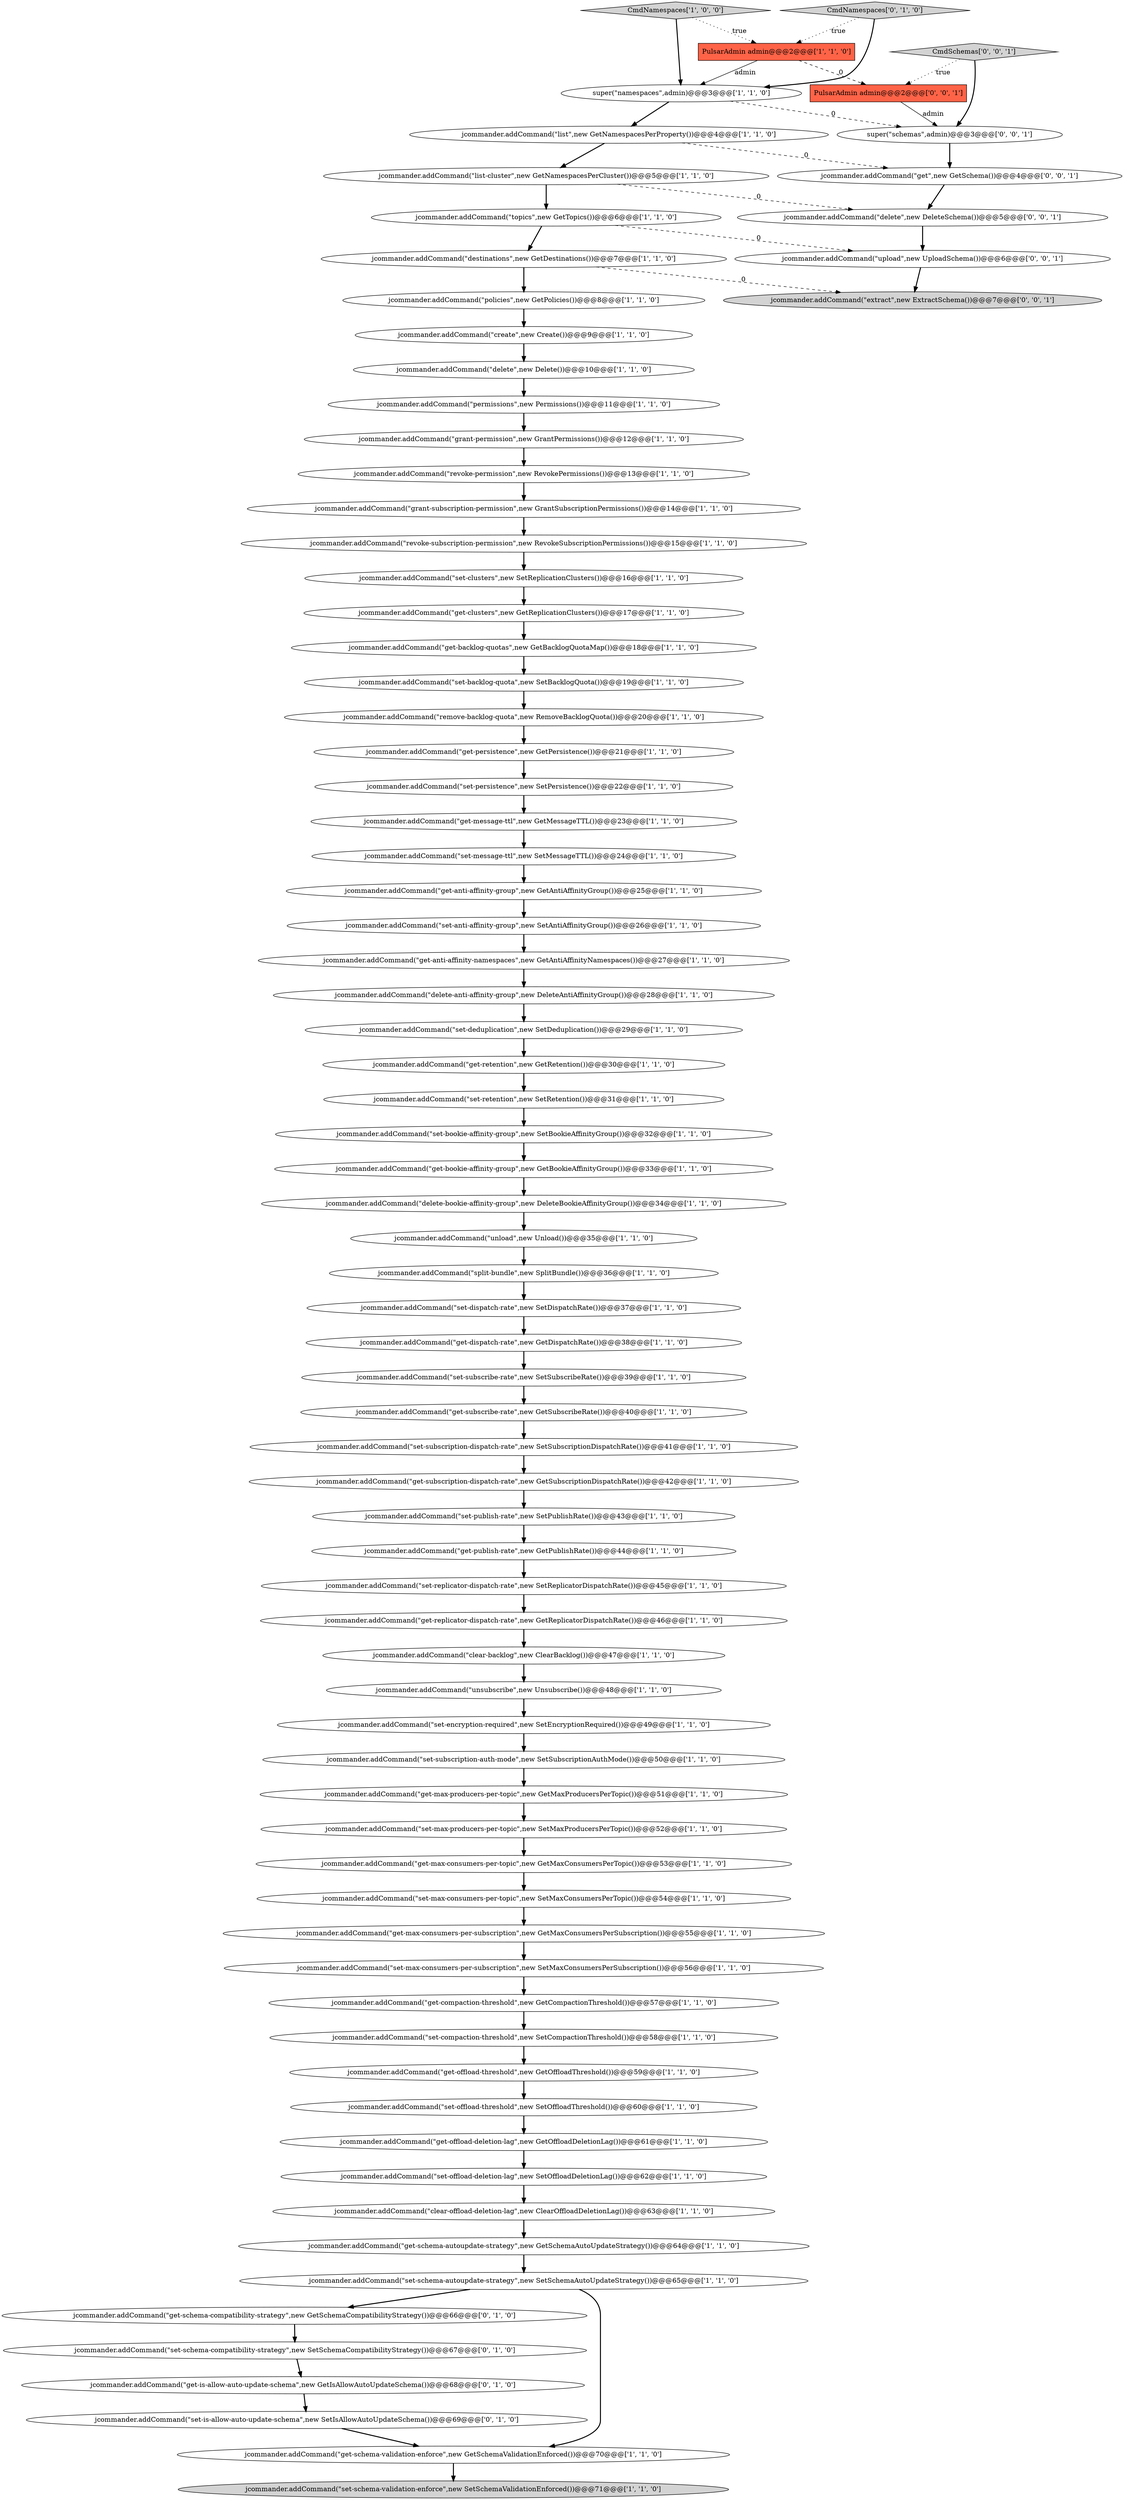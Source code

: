 digraph {
28 [style = filled, label = "jcommander.addCommand(\"get-schema-autoupdate-strategy\",new GetSchemaAutoUpdateStrategy())@@@64@@@['1', '1', '0']", fillcolor = white, shape = ellipse image = "AAA0AAABBB1BBB"];
76 [style = filled, label = "jcommander.addCommand(\"extract\",new ExtractSchema())@@@7@@@['0', '0', '1']", fillcolor = lightgray, shape = ellipse image = "AAA0AAABBB3BBB"];
29 [style = filled, label = "jcommander.addCommand(\"list-cluster\",new GetNamespacesPerCluster())@@@5@@@['1', '1', '0']", fillcolor = white, shape = ellipse image = "AAA0AAABBB1BBB"];
47 [style = filled, label = "jcommander.addCommand(\"get-max-consumers-per-subscription\",new GetMaxConsumersPerSubscription())@@@55@@@['1', '1', '0']", fillcolor = white, shape = ellipse image = "AAA0AAABBB1BBB"];
6 [style = filled, label = "jcommander.addCommand(\"delete-anti-affinity-group\",new DeleteAntiAffinityGroup())@@@28@@@['1', '1', '0']", fillcolor = white, shape = ellipse image = "AAA0AAABBB1BBB"];
23 [style = filled, label = "PulsarAdmin admin@@@2@@@['1', '1', '0']", fillcolor = tomato, shape = box image = "AAA0AAABBB1BBB"];
41 [style = filled, label = "jcommander.addCommand(\"set-bookie-affinity-group\",new SetBookieAffinityGroup())@@@32@@@['1', '1', '0']", fillcolor = white, shape = ellipse image = "AAA0AAABBB1BBB"];
63 [style = filled, label = "jcommander.addCommand(\"permissions\",new Permissions())@@@11@@@['1', '1', '0']", fillcolor = white, shape = ellipse image = "AAA0AAABBB1BBB"];
12 [style = filled, label = "jcommander.addCommand(\"revoke-permission\",new RevokePermissions())@@@13@@@['1', '1', '0']", fillcolor = white, shape = ellipse image = "AAA0AAABBB1BBB"];
9 [style = filled, label = "jcommander.addCommand(\"delete-bookie-affinity-group\",new DeleteBookieAffinityGroup())@@@34@@@['1', '1', '0']", fillcolor = white, shape = ellipse image = "AAA0AAABBB1BBB"];
17 [style = filled, label = "super(\"namespaces\",admin)@@@3@@@['1', '1', '0']", fillcolor = white, shape = ellipse image = "AAA0AAABBB1BBB"];
55 [style = filled, label = "jcommander.addCommand(\"destinations\",new GetDestinations())@@@7@@@['1', '1', '0']", fillcolor = white, shape = ellipse image = "AAA0AAABBB1BBB"];
68 [style = filled, label = "jcommander.addCommand(\"set-is-allow-auto-update-schema\",new SetIsAllowAutoUpdateSchema())@@@69@@@['0', '1', '0']", fillcolor = white, shape = ellipse image = "AAA1AAABBB2BBB"];
62 [style = filled, label = "jcommander.addCommand(\"set-backlog-quota\",new SetBacklogQuota())@@@19@@@['1', '1', '0']", fillcolor = white, shape = ellipse image = "AAA0AAABBB1BBB"];
45 [style = filled, label = "jcommander.addCommand(\"grant-permission\",new GrantPermissions())@@@12@@@['1', '1', '0']", fillcolor = white, shape = ellipse image = "AAA0AAABBB1BBB"];
51 [style = filled, label = "jcommander.addCommand(\"get-max-producers-per-topic\",new GetMaxProducersPerTopic())@@@51@@@['1', '1', '0']", fillcolor = white, shape = ellipse image = "AAA0AAABBB1BBB"];
16 [style = filled, label = "jcommander.addCommand(\"get-persistence\",new GetPersistence())@@@21@@@['1', '1', '0']", fillcolor = white, shape = ellipse image = "AAA0AAABBB1BBB"];
57 [style = filled, label = "jcommander.addCommand(\"set-publish-rate\",new SetPublishRate())@@@43@@@['1', '1', '0']", fillcolor = white, shape = ellipse image = "AAA0AAABBB1BBB"];
13 [style = filled, label = "jcommander.addCommand(\"clear-backlog\",new ClearBacklog())@@@47@@@['1', '1', '0']", fillcolor = white, shape = ellipse image = "AAA0AAABBB1BBB"];
19 [style = filled, label = "jcommander.addCommand(\"set-schema-autoupdate-strategy\",new SetSchemaAutoUpdateStrategy())@@@65@@@['1', '1', '0']", fillcolor = white, shape = ellipse image = "AAA0AAABBB1BBB"];
36 [style = filled, label = "jcommander.addCommand(\"get-replicator-dispatch-rate\",new GetReplicatorDispatchRate())@@@46@@@['1', '1', '0']", fillcolor = white, shape = ellipse image = "AAA0AAABBB1BBB"];
49 [style = filled, label = "jcommander.addCommand(\"get-clusters\",new GetReplicationClusters())@@@17@@@['1', '1', '0']", fillcolor = white, shape = ellipse image = "AAA0AAABBB1BBB"];
4 [style = filled, label = "jcommander.addCommand(\"set-replicator-dispatch-rate\",new SetReplicatorDispatchRate())@@@45@@@['1', '1', '0']", fillcolor = white, shape = ellipse image = "AAA0AAABBB1BBB"];
53 [style = filled, label = "CmdNamespaces['1', '0', '0']", fillcolor = lightgray, shape = diamond image = "AAA0AAABBB1BBB"];
2 [style = filled, label = "jcommander.addCommand(\"set-deduplication\",new SetDeduplication())@@@29@@@['1', '1', '0']", fillcolor = white, shape = ellipse image = "AAA0AAABBB1BBB"];
60 [style = filled, label = "jcommander.addCommand(\"get-dispatch-rate\",new GetDispatchRate())@@@38@@@['1', '1', '0']", fillcolor = white, shape = ellipse image = "AAA0AAABBB1BBB"];
59 [style = filled, label = "jcommander.addCommand(\"set-schema-validation-enforce\",new SetSchemaValidationEnforced())@@@71@@@['1', '1', '0']", fillcolor = lightgray, shape = ellipse image = "AAA0AAABBB1BBB"];
64 [style = filled, label = "jcommander.addCommand(\"set-compaction-threshold\",new SetCompactionThreshold())@@@58@@@['1', '1', '0']", fillcolor = white, shape = ellipse image = "AAA0AAABBB1BBB"];
25 [style = filled, label = "jcommander.addCommand(\"set-anti-affinity-group\",new SetAntiAffinityGroup())@@@26@@@['1', '1', '0']", fillcolor = white, shape = ellipse image = "AAA0AAABBB1BBB"];
39 [style = filled, label = "jcommander.addCommand(\"get-compaction-threshold\",new GetCompactionThreshold())@@@57@@@['1', '1', '0']", fillcolor = white, shape = ellipse image = "AAA0AAABBB1BBB"];
73 [style = filled, label = "super(\"schemas\",admin)@@@3@@@['0', '0', '1']", fillcolor = white, shape = ellipse image = "AAA0AAABBB3BBB"];
75 [style = filled, label = "jcommander.addCommand(\"upload\",new UploadSchema())@@@6@@@['0', '0', '1']", fillcolor = white, shape = ellipse image = "AAA0AAABBB3BBB"];
52 [style = filled, label = "jcommander.addCommand(\"policies\",new GetPolicies())@@@8@@@['1', '1', '0']", fillcolor = white, shape = ellipse image = "AAA0AAABBB1BBB"];
27 [style = filled, label = "jcommander.addCommand(\"grant-subscription-permission\",new GrantSubscriptionPermissions())@@@14@@@['1', '1', '0']", fillcolor = white, shape = ellipse image = "AAA0AAABBB1BBB"];
0 [style = filled, label = "jcommander.addCommand(\"set-persistence\",new SetPersistence())@@@22@@@['1', '1', '0']", fillcolor = white, shape = ellipse image = "AAA0AAABBB1BBB"];
15 [style = filled, label = "jcommander.addCommand(\"set-subscription-auth-mode\",new SetSubscriptionAuthMode())@@@50@@@['1', '1', '0']", fillcolor = white, shape = ellipse image = "AAA0AAABBB1BBB"];
8 [style = filled, label = "jcommander.addCommand(\"get-anti-affinity-namespaces\",new GetAntiAffinityNamespaces())@@@27@@@['1', '1', '0']", fillcolor = white, shape = ellipse image = "AAA0AAABBB1BBB"];
30 [style = filled, label = "jcommander.addCommand(\"clear-offload-deletion-lag\",new ClearOffloadDeletionLag())@@@63@@@['1', '1', '0']", fillcolor = white, shape = ellipse image = "AAA0AAABBB1BBB"];
5 [style = filled, label = "jcommander.addCommand(\"set-offload-threshold\",new SetOffloadThreshold())@@@60@@@['1', '1', '0']", fillcolor = white, shape = ellipse image = "AAA0AAABBB1BBB"];
11 [style = filled, label = "jcommander.addCommand(\"set-encryption-required\",new SetEncryptionRequired())@@@49@@@['1', '1', '0']", fillcolor = white, shape = ellipse image = "AAA0AAABBB1BBB"];
10 [style = filled, label = "jcommander.addCommand(\"set-subscribe-rate\",new SetSubscribeRate())@@@39@@@['1', '1', '0']", fillcolor = white, shape = ellipse image = "AAA0AAABBB1BBB"];
26 [style = filled, label = "jcommander.addCommand(\"topics\",new GetTopics())@@@6@@@['1', '1', '0']", fillcolor = white, shape = ellipse image = "AAA0AAABBB1BBB"];
50 [style = filled, label = "jcommander.addCommand(\"set-retention\",new SetRetention())@@@31@@@['1', '1', '0']", fillcolor = white, shape = ellipse image = "AAA0AAABBB1BBB"];
70 [style = filled, label = "jcommander.addCommand(\"get-is-allow-auto-update-schema\",new GetIsAllowAutoUpdateSchema())@@@68@@@['0', '1', '0']", fillcolor = white, shape = ellipse image = "AAA1AAABBB2BBB"];
74 [style = filled, label = "jcommander.addCommand(\"delete\",new DeleteSchema())@@@5@@@['0', '0', '1']", fillcolor = white, shape = ellipse image = "AAA0AAABBB3BBB"];
46 [style = filled, label = "jcommander.addCommand(\"get-publish-rate\",new GetPublishRate())@@@44@@@['1', '1', '0']", fillcolor = white, shape = ellipse image = "AAA0AAABBB1BBB"];
20 [style = filled, label = "jcommander.addCommand(\"get-backlog-quotas\",new GetBacklogQuotaMap())@@@18@@@['1', '1', '0']", fillcolor = white, shape = ellipse image = "AAA0AAABBB1BBB"];
38 [style = filled, label = "jcommander.addCommand(\"get-offload-deletion-lag\",new GetOffloadDeletionLag())@@@61@@@['1', '1', '0']", fillcolor = white, shape = ellipse image = "AAA0AAABBB1BBB"];
61 [style = filled, label = "jcommander.addCommand(\"set-subscription-dispatch-rate\",new SetSubscriptionDispatchRate())@@@41@@@['1', '1', '0']", fillcolor = white, shape = ellipse image = "AAA0AAABBB1BBB"];
33 [style = filled, label = "jcommander.addCommand(\"get-message-ttl\",new GetMessageTTL())@@@23@@@['1', '1', '0']", fillcolor = white, shape = ellipse image = "AAA0AAABBB1BBB"];
35 [style = filled, label = "jcommander.addCommand(\"get-retention\",new GetRetention())@@@30@@@['1', '1', '0']", fillcolor = white, shape = ellipse image = "AAA0AAABBB1BBB"];
77 [style = filled, label = "jcommander.addCommand(\"get\",new GetSchema())@@@4@@@['0', '0', '1']", fillcolor = white, shape = ellipse image = "AAA0AAABBB3BBB"];
65 [style = filled, label = "jcommander.addCommand(\"delete\",new Delete())@@@10@@@['1', '1', '0']", fillcolor = white, shape = ellipse image = "AAA0AAABBB1BBB"];
32 [style = filled, label = "jcommander.addCommand(\"get-anti-affinity-group\",new GetAntiAffinityGroup())@@@25@@@['1', '1', '0']", fillcolor = white, shape = ellipse image = "AAA0AAABBB1BBB"];
1 [style = filled, label = "jcommander.addCommand(\"get-schema-validation-enforce\",new GetSchemaValidationEnforced())@@@70@@@['1', '1', '0']", fillcolor = white, shape = ellipse image = "AAA0AAABBB1BBB"];
21 [style = filled, label = "jcommander.addCommand(\"set-dispatch-rate\",new SetDispatchRate())@@@37@@@['1', '1', '0']", fillcolor = white, shape = ellipse image = "AAA0AAABBB1BBB"];
58 [style = filled, label = "jcommander.addCommand(\"split-bundle\",new SplitBundle())@@@36@@@['1', '1', '0']", fillcolor = white, shape = ellipse image = "AAA0AAABBB1BBB"];
67 [style = filled, label = "CmdNamespaces['0', '1', '0']", fillcolor = lightgray, shape = diamond image = "AAA0AAABBB2BBB"];
54 [style = filled, label = "jcommander.addCommand(\"create\",new Create())@@@9@@@['1', '1', '0']", fillcolor = white, shape = ellipse image = "AAA0AAABBB1BBB"];
22 [style = filled, label = "jcommander.addCommand(\"set-max-consumers-per-subscription\",new SetMaxConsumersPerSubscription())@@@56@@@['1', '1', '0']", fillcolor = white, shape = ellipse image = "AAA0AAABBB1BBB"];
14 [style = filled, label = "jcommander.addCommand(\"get-offload-threshold\",new GetOffloadThreshold())@@@59@@@['1', '1', '0']", fillcolor = white, shape = ellipse image = "AAA0AAABBB1BBB"];
18 [style = filled, label = "jcommander.addCommand(\"unload\",new Unload())@@@35@@@['1', '1', '0']", fillcolor = white, shape = ellipse image = "AAA0AAABBB1BBB"];
48 [style = filled, label = "jcommander.addCommand(\"set-clusters\",new SetReplicationClusters())@@@16@@@['1', '1', '0']", fillcolor = white, shape = ellipse image = "AAA0AAABBB1BBB"];
31 [style = filled, label = "jcommander.addCommand(\"revoke-subscription-permission\",new RevokeSubscriptionPermissions())@@@15@@@['1', '1', '0']", fillcolor = white, shape = ellipse image = "AAA0AAABBB1BBB"];
44 [style = filled, label = "jcommander.addCommand(\"set-max-producers-per-topic\",new SetMaxProducersPerTopic())@@@52@@@['1', '1', '0']", fillcolor = white, shape = ellipse image = "AAA0AAABBB1BBB"];
72 [style = filled, label = "CmdSchemas['0', '0', '1']", fillcolor = lightgray, shape = diamond image = "AAA0AAABBB3BBB"];
43 [style = filled, label = "jcommander.addCommand(\"set-offload-deletion-lag\",new SetOffloadDeletionLag())@@@62@@@['1', '1', '0']", fillcolor = white, shape = ellipse image = "AAA0AAABBB1BBB"];
42 [style = filled, label = "jcommander.addCommand(\"get-bookie-affinity-group\",new GetBookieAffinityGroup())@@@33@@@['1', '1', '0']", fillcolor = white, shape = ellipse image = "AAA0AAABBB1BBB"];
24 [style = filled, label = "jcommander.addCommand(\"list\",new GetNamespacesPerProperty())@@@4@@@['1', '1', '0']", fillcolor = white, shape = ellipse image = "AAA0AAABBB1BBB"];
56 [style = filled, label = "jcommander.addCommand(\"remove-backlog-quota\",new RemoveBacklogQuota())@@@20@@@['1', '1', '0']", fillcolor = white, shape = ellipse image = "AAA0AAABBB1BBB"];
37 [style = filled, label = "jcommander.addCommand(\"set-message-ttl\",new SetMessageTTL())@@@24@@@['1', '1', '0']", fillcolor = white, shape = ellipse image = "AAA0AAABBB1BBB"];
3 [style = filled, label = "jcommander.addCommand(\"get-subscribe-rate\",new GetSubscribeRate())@@@40@@@['1', '1', '0']", fillcolor = white, shape = ellipse image = "AAA0AAABBB1BBB"];
71 [style = filled, label = "jcommander.addCommand(\"get-schema-compatibility-strategy\",new GetSchemaCompatibilityStrategy())@@@66@@@['0', '1', '0']", fillcolor = white, shape = ellipse image = "AAA1AAABBB2BBB"];
7 [style = filled, label = "jcommander.addCommand(\"set-max-consumers-per-topic\",new SetMaxConsumersPerTopic())@@@54@@@['1', '1', '0']", fillcolor = white, shape = ellipse image = "AAA0AAABBB1BBB"];
40 [style = filled, label = "jcommander.addCommand(\"get-subscription-dispatch-rate\",new GetSubscriptionDispatchRate())@@@42@@@['1', '1', '0']", fillcolor = white, shape = ellipse image = "AAA0AAABBB1BBB"];
66 [style = filled, label = "jcommander.addCommand(\"unsubscribe\",new Unsubscribe())@@@48@@@['1', '1', '0']", fillcolor = white, shape = ellipse image = "AAA0AAABBB1BBB"];
69 [style = filled, label = "jcommander.addCommand(\"set-schema-compatibility-strategy\",new SetSchemaCompatibilityStrategy())@@@67@@@['0', '1', '0']", fillcolor = white, shape = ellipse image = "AAA1AAABBB2BBB"];
34 [style = filled, label = "jcommander.addCommand(\"get-max-consumers-per-topic\",new GetMaxConsumersPerTopic())@@@53@@@['1', '1', '0']", fillcolor = white, shape = ellipse image = "AAA0AAABBB1BBB"];
78 [style = filled, label = "PulsarAdmin admin@@@2@@@['0', '0', '1']", fillcolor = tomato, shape = box image = "AAA0AAABBB3BBB"];
40->57 [style = bold, label=""];
12->27 [style = bold, label=""];
53->17 [style = bold, label=""];
16->0 [style = bold, label=""];
61->40 [style = bold, label=""];
64->14 [style = bold, label=""];
72->73 [style = bold, label=""];
29->74 [style = dashed, label="0"];
6->2 [style = bold, label=""];
10->3 [style = bold, label=""];
26->75 [style = dashed, label="0"];
44->34 [style = bold, label=""];
78->73 [style = solid, label="admin"];
47->22 [style = bold, label=""];
55->76 [style = dashed, label="0"];
71->69 [style = bold, label=""];
24->29 [style = bold, label=""];
35->50 [style = bold, label=""];
5->38 [style = bold, label=""];
74->75 [style = bold, label=""];
13->66 [style = bold, label=""];
4->36 [style = bold, label=""];
7->47 [style = bold, label=""];
45->12 [style = bold, label=""];
14->5 [style = bold, label=""];
62->56 [style = bold, label=""];
28->19 [style = bold, label=""];
37->32 [style = bold, label=""];
33->37 [style = bold, label=""];
38->43 [style = bold, label=""];
26->55 [style = bold, label=""];
75->76 [style = bold, label=""];
17->24 [style = bold, label=""];
30->28 [style = bold, label=""];
55->52 [style = bold, label=""];
23->17 [style = solid, label="admin"];
67->23 [style = dotted, label="true"];
46->4 [style = bold, label=""];
65->63 [style = bold, label=""];
69->70 [style = bold, label=""];
50->41 [style = bold, label=""];
57->46 [style = bold, label=""];
34->7 [style = bold, label=""];
72->78 [style = dotted, label="true"];
17->73 [style = dashed, label="0"];
11->15 [style = bold, label=""];
8->6 [style = bold, label=""];
77->74 [style = bold, label=""];
32->25 [style = bold, label=""];
54->65 [style = bold, label=""];
67->17 [style = bold, label=""];
58->21 [style = bold, label=""];
63->45 [style = bold, label=""];
3->61 [style = bold, label=""];
21->60 [style = bold, label=""];
23->78 [style = dashed, label="0"];
43->30 [style = bold, label=""];
27->31 [style = bold, label=""];
22->39 [style = bold, label=""];
9->18 [style = bold, label=""];
60->10 [style = bold, label=""];
48->49 [style = bold, label=""];
0->33 [style = bold, label=""];
49->20 [style = bold, label=""];
19->71 [style = bold, label=""];
19->1 [style = bold, label=""];
70->68 [style = bold, label=""];
51->44 [style = bold, label=""];
31->48 [style = bold, label=""];
39->64 [style = bold, label=""];
20->62 [style = bold, label=""];
24->77 [style = dashed, label="0"];
52->54 [style = bold, label=""];
66->11 [style = bold, label=""];
73->77 [style = bold, label=""];
1->59 [style = bold, label=""];
53->23 [style = dotted, label="true"];
36->13 [style = bold, label=""];
68->1 [style = bold, label=""];
41->42 [style = bold, label=""];
42->9 [style = bold, label=""];
25->8 [style = bold, label=""];
15->51 [style = bold, label=""];
2->35 [style = bold, label=""];
18->58 [style = bold, label=""];
56->16 [style = bold, label=""];
29->26 [style = bold, label=""];
}

